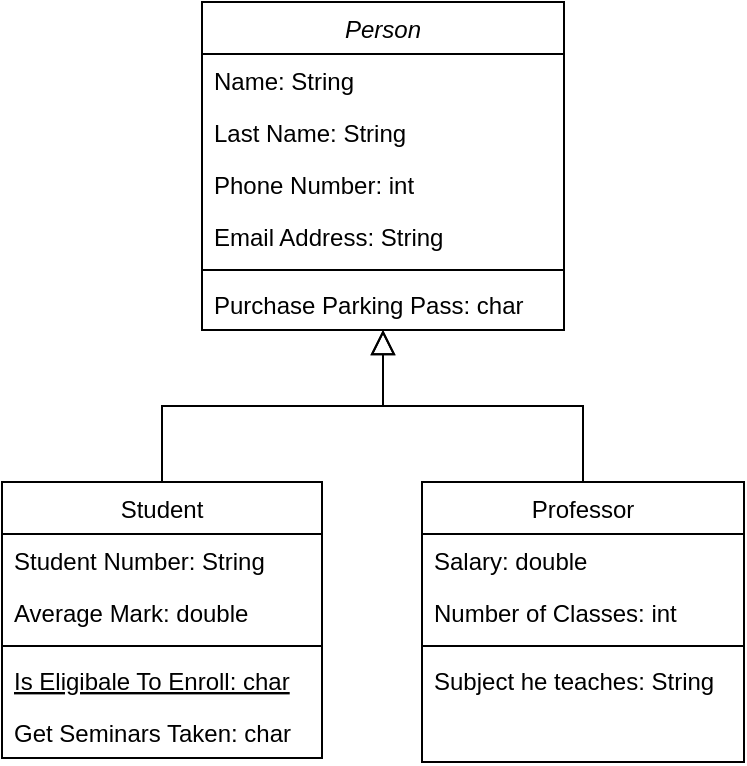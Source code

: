 <mxfile version="12.7.9" type="device"><diagram id="C5RBs43oDa-KdzZeNtuy" name="Page-1"><mxGraphModel dx="1182" dy="764" grid="1" gridSize="10" guides="1" tooltips="1" connect="1" arrows="1" fold="1" page="1" pageScale="1" pageWidth="827" pageHeight="1169" math="0" shadow="0"><root><mxCell id="WIyWlLk6GJQsqaUBKTNV-0"/><mxCell id="WIyWlLk6GJQsqaUBKTNV-1" parent="WIyWlLk6GJQsqaUBKTNV-0"/><mxCell id="MqI-PzQ-ovkItCeDBCIq-20" value="Person" style="swimlane;fontStyle=2;align=center;verticalAlign=top;childLayout=stackLayout;horizontal=1;startSize=26;horizontalStack=0;resizeParent=1;resizeLast=0;collapsible=1;marginBottom=0;rounded=0;shadow=0;strokeWidth=1;" vertex="1" parent="WIyWlLk6GJQsqaUBKTNV-1"><mxGeometry x="339" y="140" width="181" height="164" as="geometry"><mxRectangle x="230" y="140" width="160" height="26" as="alternateBounds"/></mxGeometry></mxCell><mxCell id="MqI-PzQ-ovkItCeDBCIq-21" value="Name: String" style="text;align=left;verticalAlign=top;spacingLeft=4;spacingRight=4;overflow=hidden;rotatable=0;points=[[0,0.5],[1,0.5]];portConstraint=eastwest;fontStyle=0" vertex="1" parent="MqI-PzQ-ovkItCeDBCIq-20"><mxGeometry y="26" width="181" height="26" as="geometry"/></mxCell><mxCell id="MqI-PzQ-ovkItCeDBCIq-22" value="Last Name: String" style="text;align=left;verticalAlign=top;spacingLeft=4;spacingRight=4;overflow=hidden;rotatable=0;points=[[0,0.5],[1,0.5]];portConstraint=eastwest;fontStyle=0" vertex="1" parent="MqI-PzQ-ovkItCeDBCIq-20"><mxGeometry y="52" width="181" height="26" as="geometry"/></mxCell><mxCell id="MqI-PzQ-ovkItCeDBCIq-23" value="Phone Number: int" style="text;align=left;verticalAlign=top;spacingLeft=4;spacingRight=4;overflow=hidden;rotatable=0;points=[[0,0.5],[1,0.5]];portConstraint=eastwest;rounded=0;shadow=0;html=0;" vertex="1" parent="MqI-PzQ-ovkItCeDBCIq-20"><mxGeometry y="78" width="181" height="26" as="geometry"/></mxCell><mxCell id="MqI-PzQ-ovkItCeDBCIq-24" value="Email Address: String" style="text;align=left;verticalAlign=top;spacingLeft=4;spacingRight=4;overflow=hidden;rotatable=0;points=[[0,0.5],[1,0.5]];portConstraint=eastwest;rounded=0;shadow=0;html=0;" vertex="1" parent="MqI-PzQ-ovkItCeDBCIq-20"><mxGeometry y="104" width="181" height="26" as="geometry"/></mxCell><mxCell id="MqI-PzQ-ovkItCeDBCIq-25" value="" style="line;html=1;strokeWidth=1;align=left;verticalAlign=middle;spacingTop=-1;spacingLeft=3;spacingRight=3;rotatable=0;labelPosition=right;points=[];portConstraint=eastwest;" vertex="1" parent="MqI-PzQ-ovkItCeDBCIq-20"><mxGeometry y="130" width="181" height="8" as="geometry"/></mxCell><mxCell id="MqI-PzQ-ovkItCeDBCIq-26" value="Purchase Parking Pass: char" style="text;align=left;verticalAlign=top;spacingLeft=4;spacingRight=4;overflow=hidden;rotatable=0;points=[[0,0.5],[1,0.5]];portConstraint=eastwest;" vertex="1" parent="MqI-PzQ-ovkItCeDBCIq-20"><mxGeometry y="138" width="181" height="26" as="geometry"/></mxCell><mxCell id="MqI-PzQ-ovkItCeDBCIq-27" value="Student" style="swimlane;fontStyle=0;align=center;verticalAlign=top;childLayout=stackLayout;horizontal=1;startSize=26;horizontalStack=0;resizeParent=1;resizeLast=0;collapsible=1;marginBottom=0;rounded=0;shadow=0;strokeWidth=1;" vertex="1" parent="WIyWlLk6GJQsqaUBKTNV-1"><mxGeometry x="239" y="380" width="160" height="138" as="geometry"><mxRectangle x="130" y="380" width="160" height="26" as="alternateBounds"/></mxGeometry></mxCell><mxCell id="MqI-PzQ-ovkItCeDBCIq-28" value="Student Number: String" style="text;align=left;verticalAlign=top;spacingLeft=4;spacingRight=4;overflow=hidden;rotatable=0;points=[[0,0.5],[1,0.5]];portConstraint=eastwest;" vertex="1" parent="MqI-PzQ-ovkItCeDBCIq-27"><mxGeometry y="26" width="160" height="26" as="geometry"/></mxCell><mxCell id="MqI-PzQ-ovkItCeDBCIq-29" value="Average Mark: double" style="text;align=left;verticalAlign=top;spacingLeft=4;spacingRight=4;overflow=hidden;rotatable=0;points=[[0,0.5],[1,0.5]];portConstraint=eastwest;rounded=0;shadow=0;html=0;" vertex="1" parent="MqI-PzQ-ovkItCeDBCIq-27"><mxGeometry y="52" width="160" height="26" as="geometry"/></mxCell><mxCell id="MqI-PzQ-ovkItCeDBCIq-30" value="" style="line;html=1;strokeWidth=1;align=left;verticalAlign=middle;spacingTop=-1;spacingLeft=3;spacingRight=3;rotatable=0;labelPosition=right;points=[];portConstraint=eastwest;" vertex="1" parent="MqI-PzQ-ovkItCeDBCIq-27"><mxGeometry y="78" width="160" height="8" as="geometry"/></mxCell><mxCell id="MqI-PzQ-ovkItCeDBCIq-31" value="Is Eligibale To Enroll: char" style="text;align=left;verticalAlign=top;spacingLeft=4;spacingRight=4;overflow=hidden;rotatable=0;points=[[0,0.5],[1,0.5]];portConstraint=eastwest;fontStyle=4" vertex="1" parent="MqI-PzQ-ovkItCeDBCIq-27"><mxGeometry y="86" width="160" height="26" as="geometry"/></mxCell><mxCell id="MqI-PzQ-ovkItCeDBCIq-32" value="Get Seminars Taken: char" style="text;align=left;verticalAlign=top;spacingLeft=4;spacingRight=4;overflow=hidden;rotatable=0;points=[[0,0.5],[1,0.5]];portConstraint=eastwest;" vertex="1" parent="MqI-PzQ-ovkItCeDBCIq-27"><mxGeometry y="112" width="160" height="26" as="geometry"/></mxCell><mxCell id="MqI-PzQ-ovkItCeDBCIq-33" value="" style="endArrow=block;endSize=10;endFill=0;shadow=0;strokeWidth=1;rounded=0;edgeStyle=elbowEdgeStyle;elbow=vertical;" edge="1" parent="WIyWlLk6GJQsqaUBKTNV-1" source="MqI-PzQ-ovkItCeDBCIq-27" target="MqI-PzQ-ovkItCeDBCIq-20"><mxGeometry width="160" relative="1" as="geometry"><mxPoint x="319" y="223" as="sourcePoint"/><mxPoint x="319" y="223" as="targetPoint"/></mxGeometry></mxCell><mxCell id="MqI-PzQ-ovkItCeDBCIq-34" value="Professor" style="swimlane;fontStyle=0;align=center;verticalAlign=top;childLayout=stackLayout;horizontal=1;startSize=26;horizontalStack=0;resizeParent=1;resizeLast=0;collapsible=1;marginBottom=0;rounded=0;shadow=0;strokeWidth=1;" vertex="1" parent="WIyWlLk6GJQsqaUBKTNV-1"><mxGeometry x="449" y="380" width="161" height="140" as="geometry"><mxRectangle x="340" y="380" width="170" height="26" as="alternateBounds"/></mxGeometry></mxCell><mxCell id="MqI-PzQ-ovkItCeDBCIq-35" value="Salary: double" style="text;align=left;verticalAlign=top;spacingLeft=4;spacingRight=4;overflow=hidden;rotatable=0;points=[[0,0.5],[1,0.5]];portConstraint=eastwest;" vertex="1" parent="MqI-PzQ-ovkItCeDBCIq-34"><mxGeometry y="26" width="161" height="26" as="geometry"/></mxCell><mxCell id="MqI-PzQ-ovkItCeDBCIq-36" value="Number of Classes: int" style="text;align=left;verticalAlign=top;spacingLeft=4;spacingRight=4;overflow=hidden;rotatable=0;points=[[0,0.5],[1,0.5]];portConstraint=eastwest;" vertex="1" parent="MqI-PzQ-ovkItCeDBCIq-34"><mxGeometry y="52" width="161" height="26" as="geometry"/></mxCell><mxCell id="MqI-PzQ-ovkItCeDBCIq-37" value="" style="line;html=1;strokeWidth=1;align=left;verticalAlign=middle;spacingTop=-1;spacingLeft=3;spacingRight=3;rotatable=0;labelPosition=right;points=[];portConstraint=eastwest;" vertex="1" parent="MqI-PzQ-ovkItCeDBCIq-34"><mxGeometry y="78" width="161" height="8" as="geometry"/></mxCell><mxCell id="MqI-PzQ-ovkItCeDBCIq-38" value="Subject he teaches: String" style="text;align=left;verticalAlign=top;spacingLeft=4;spacingRight=4;overflow=hidden;rotatable=0;points=[[0,0.5],[1,0.5]];portConstraint=eastwest;" vertex="1" parent="MqI-PzQ-ovkItCeDBCIq-34"><mxGeometry y="86" width="161" height="26" as="geometry"/></mxCell><mxCell id="MqI-PzQ-ovkItCeDBCIq-39" value="" style="endArrow=block;endSize=10;endFill=0;shadow=0;strokeWidth=1;rounded=0;edgeStyle=elbowEdgeStyle;elbow=vertical;" edge="1" parent="WIyWlLk6GJQsqaUBKTNV-1" source="MqI-PzQ-ovkItCeDBCIq-34" target="MqI-PzQ-ovkItCeDBCIq-20"><mxGeometry width="160" relative="1" as="geometry"><mxPoint x="329" y="393" as="sourcePoint"/><mxPoint x="429" y="291" as="targetPoint"/></mxGeometry></mxCell></root></mxGraphModel></diagram></mxfile>